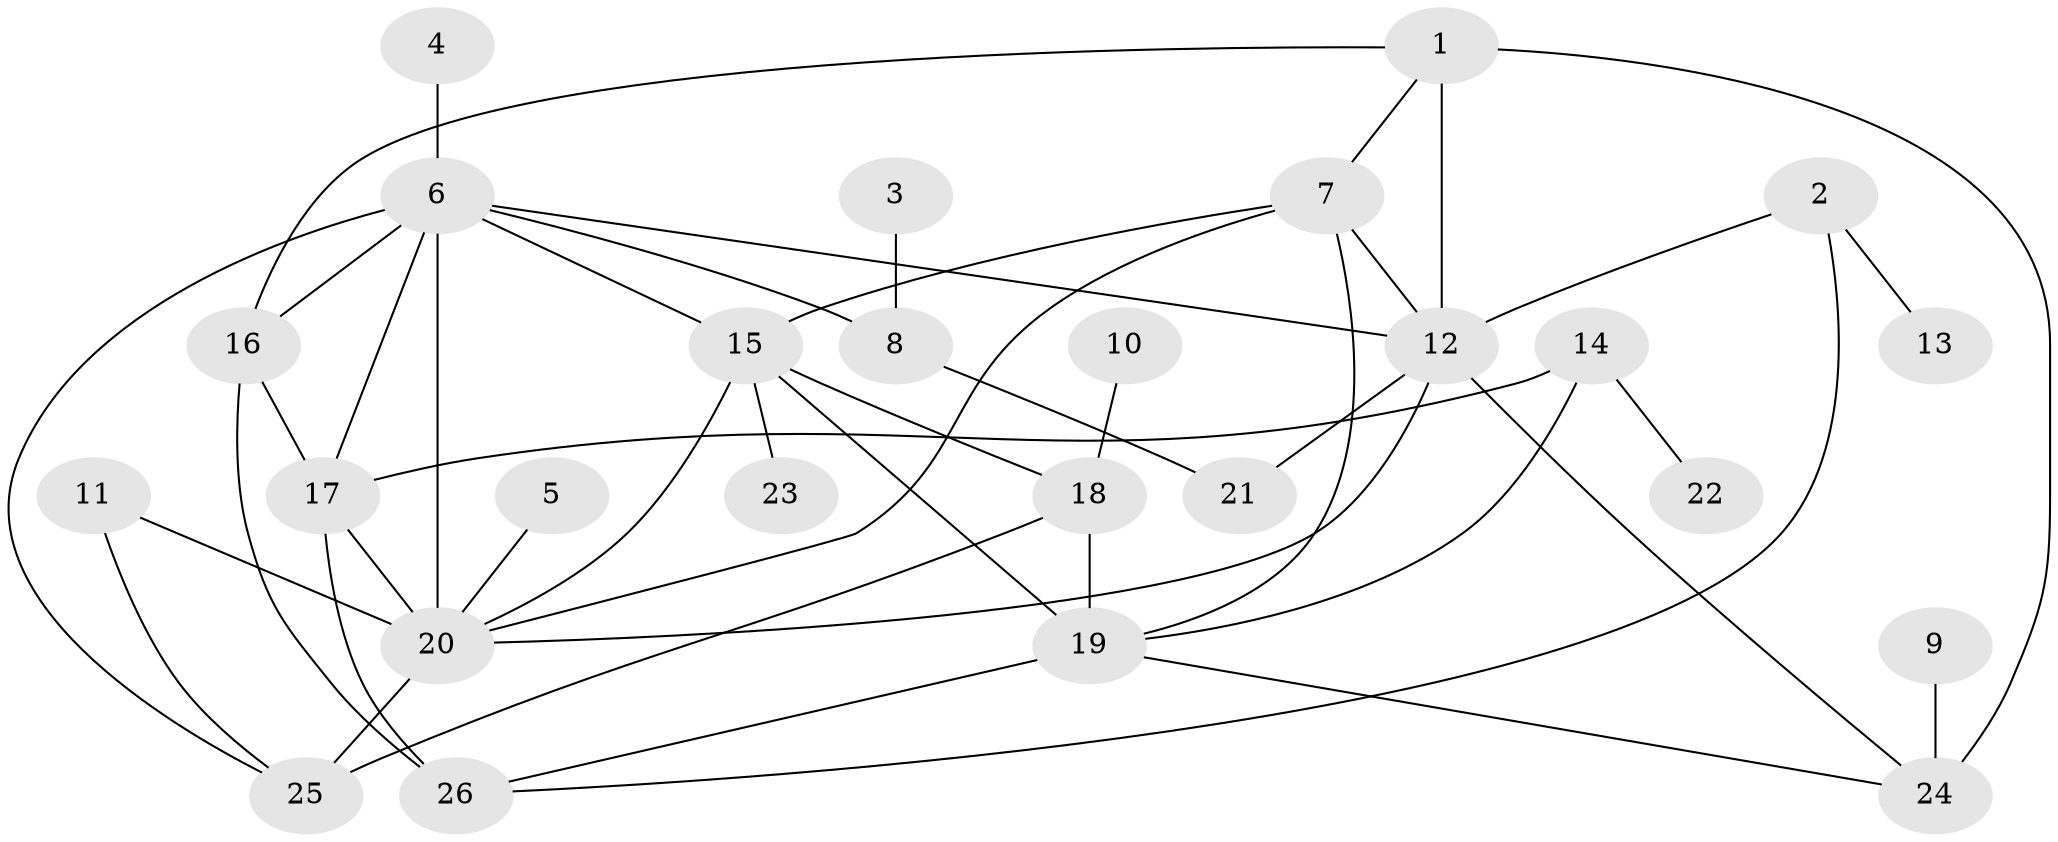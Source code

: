 // original degree distribution, {11: 0.023255813953488372, 9: 0.023255813953488372, 6: 0.06976744186046512, 8: 0.023255813953488372, 7: 0.03488372093023256, 5: 0.023255813953488372, 4: 0.046511627906976744, 3: 0.11627906976744186, 1: 0.47674418604651164, 2: 0.16279069767441862}
// Generated by graph-tools (version 1.1) at 2025/37/03/04/25 23:37:31]
// undirected, 26 vertices, 45 edges
graph export_dot {
  node [color=gray90,style=filled];
  1;
  2;
  3;
  4;
  5;
  6;
  7;
  8;
  9;
  10;
  11;
  12;
  13;
  14;
  15;
  16;
  17;
  18;
  19;
  20;
  21;
  22;
  23;
  24;
  25;
  26;
  1 -- 7 [weight=1.0];
  1 -- 12 [weight=2.0];
  1 -- 16 [weight=1.0];
  1 -- 24 [weight=2.0];
  2 -- 12 [weight=1.0];
  2 -- 13 [weight=1.0];
  2 -- 26 [weight=1.0];
  3 -- 8 [weight=1.0];
  4 -- 6 [weight=1.0];
  5 -- 20 [weight=1.0];
  6 -- 8 [weight=1.0];
  6 -- 12 [weight=1.0];
  6 -- 15 [weight=1.0];
  6 -- 16 [weight=1.0];
  6 -- 17 [weight=1.0];
  6 -- 20 [weight=1.0];
  6 -- 25 [weight=1.0];
  7 -- 12 [weight=2.0];
  7 -- 15 [weight=2.0];
  7 -- 19 [weight=1.0];
  7 -- 20 [weight=1.0];
  8 -- 21 [weight=1.0];
  9 -- 24 [weight=1.0];
  10 -- 18 [weight=1.0];
  11 -- 20 [weight=2.0];
  11 -- 25 [weight=1.0];
  12 -- 20 [weight=1.0];
  12 -- 21 [weight=1.0];
  12 -- 24 [weight=1.0];
  14 -- 17 [weight=1.0];
  14 -- 19 [weight=2.0];
  14 -- 22 [weight=1.0];
  15 -- 18 [weight=1.0];
  15 -- 19 [weight=2.0];
  15 -- 20 [weight=1.0];
  15 -- 23 [weight=1.0];
  16 -- 17 [weight=1.0];
  16 -- 26 [weight=2.0];
  17 -- 20 [weight=1.0];
  17 -- 26 [weight=2.0];
  18 -- 19 [weight=1.0];
  18 -- 25 [weight=1.0];
  19 -- 24 [weight=1.0];
  19 -- 26 [weight=2.0];
  20 -- 25 [weight=2.0];
}
